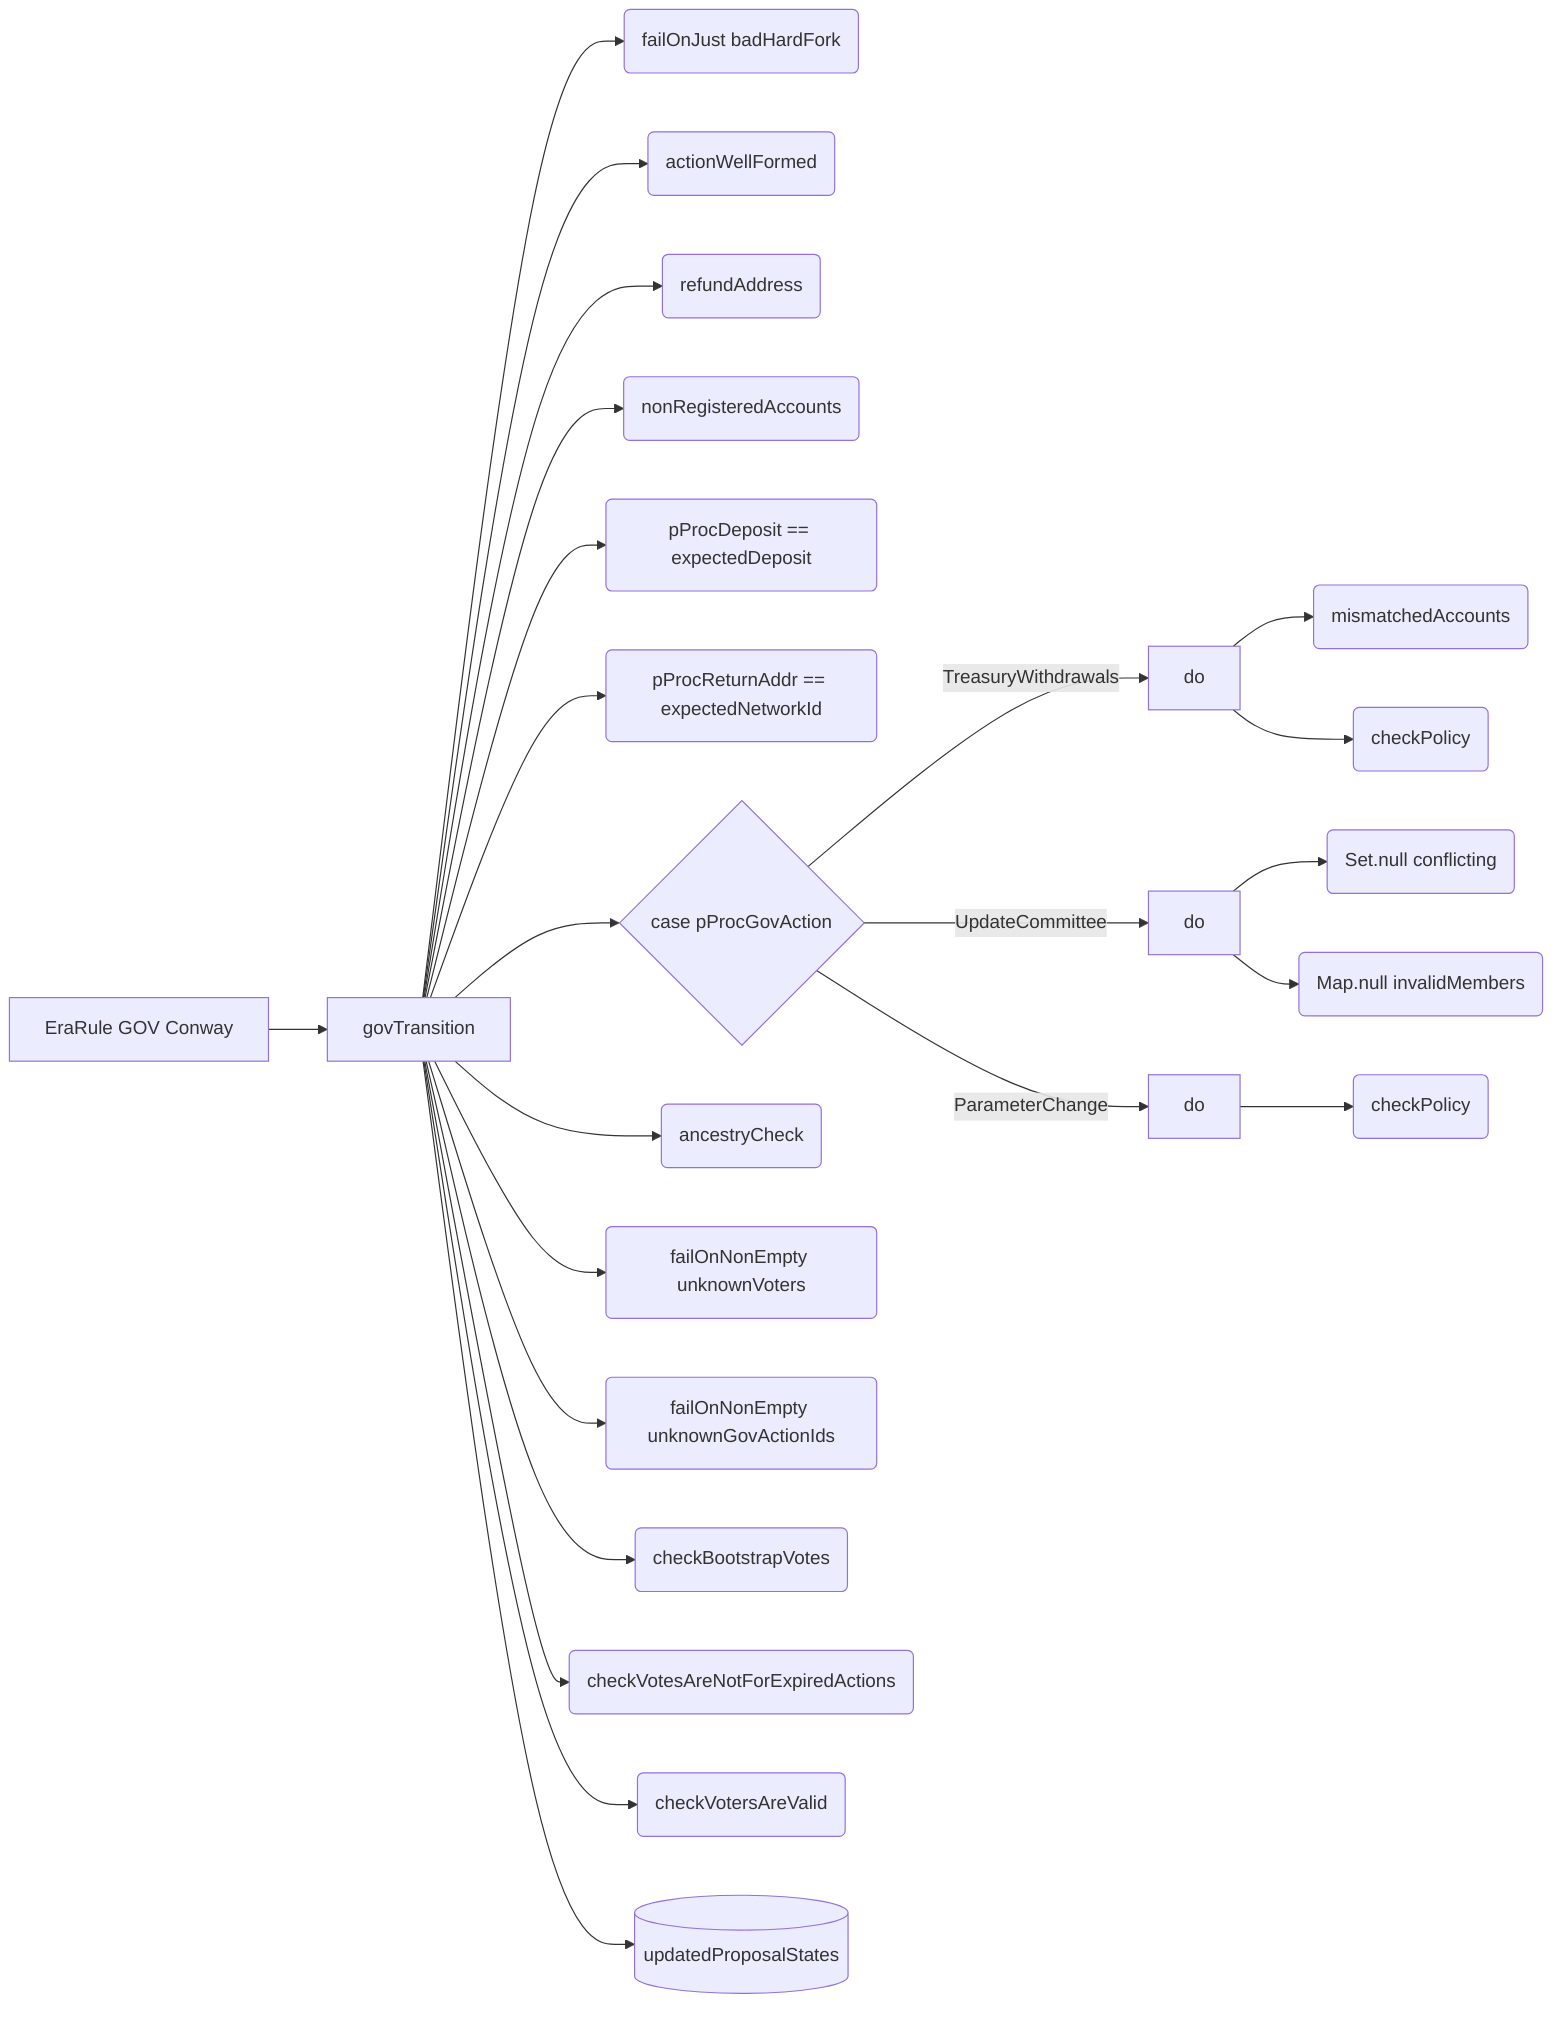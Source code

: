flowchart LR
    EGC[EraRule GOV Conway]
    EGC --> govTransition
        govTransition --> badHardFork(failOnJust badHardFork)
        govTransition --> actionWellFormed(actionWellFormed)
        govTransition --> refundAddress(refundAddress)
        govTransition --> nonRegisteredAccounts(nonRegisteredAccounts)
        govTransition --> pProcDepost(pProcDeposit == expectedDeposit)
        govTransition --> pProcReturnAddr(pProcReturnAddr == expectedNetworkId)
        govTransition --> govAction{case pProcGovAction}
            govAction --> |TreasuryWithdrawals| twDoBlock[do]
                twDoBlock --> mismatchedAccounts(mismatchedAccounts)
                twDoBlock --> twCheckPolicy(checkPolicy)
            govAction --> |UpdateCommittee| ucDoBlock[do]
                ucDoBlock --> setNull(Set.null conflicting)
                ucDoBlock --> mapNull(Map.null invalidMembers)
            govAction --> |ParameterChange| pcDoBlock[do]
                pcDoBlock --> checkPolicy(checkPolicy)
        govTransition --> ancestryCheck(ancestryCheck)
        govTransition --> unknownVoters(failOnNonEmpty unknownVoters)
        govTransition --> unknwonGovActionIds(failOnNonEmpty unknownGovActionIds)
        govTransition --> checkBootstrapVotes(checkBootstrapVotes)
        govTransition --> checkVotesAreNotForExpiredActions(checkVotesAreNotForExpiredActions)
        govTransition --> checkVotersAreValid(checkVotersAreValid)
        govTransition --> updatedProposalStates[(updatedProposalStates)]